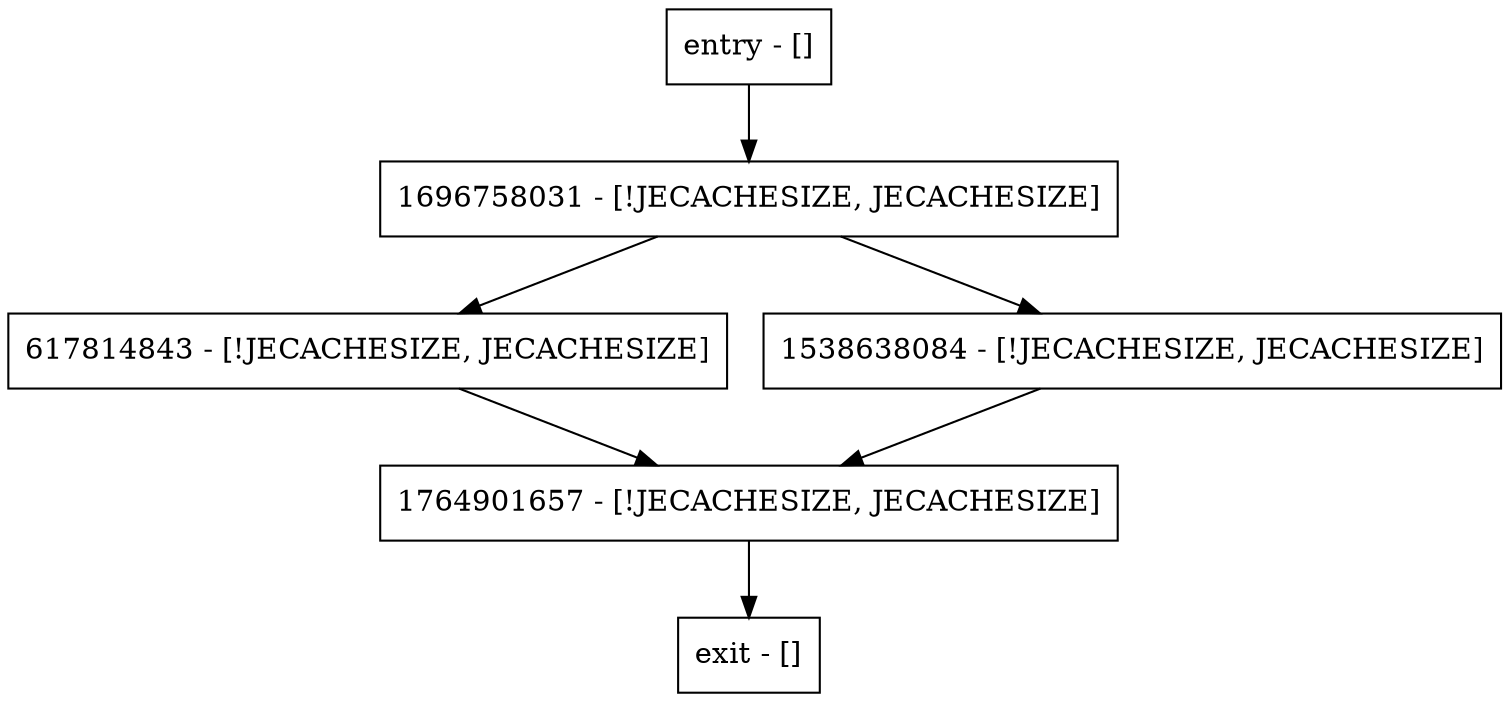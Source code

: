 digraph <clinit> {
node [shape=record];
entry [label="entry - []"];
exit [label="exit - []"];
617814843 [label="617814843 - [!JECACHESIZE, JECACHESIZE]"];
1696758031 [label="1696758031 - [!JECACHESIZE, JECACHESIZE]"];
1764901657 [label="1764901657 - [!JECACHESIZE, JECACHESIZE]"];
1538638084 [label="1538638084 - [!JECACHESIZE, JECACHESIZE]"];
entry;
exit;
entry -> 1696758031;
617814843 -> 1764901657;
1696758031 -> 617814843;
1696758031 -> 1538638084;
1764901657 -> exit;
1538638084 -> 1764901657;
}
